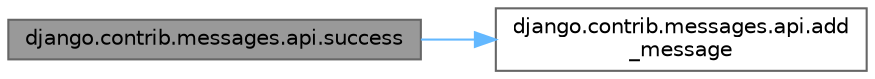 digraph "django.contrib.messages.api.success"
{
 // LATEX_PDF_SIZE
  bgcolor="transparent";
  edge [fontname=Helvetica,fontsize=10,labelfontname=Helvetica,labelfontsize=10];
  node [fontname=Helvetica,fontsize=10,shape=box,height=0.2,width=0.4];
  rankdir="LR";
  Node1 [id="Node000001",label="django.contrib.messages.api.success",height=0.2,width=0.4,color="gray40", fillcolor="grey60", style="filled", fontcolor="black",tooltip=" "];
  Node1 -> Node2 [id="edge1_Node000001_Node000002",color="steelblue1",style="solid",tooltip=" "];
  Node2 [id="Node000002",label="django.contrib.messages.api.add\l_message",height=0.2,width=0.4,color="grey40", fillcolor="white", style="filled",URL="$namespacedjango_1_1contrib_1_1messages_1_1api.html#a0c0b81e2ebe3cbd6283e4019b10ba826",tooltip=" "];
}
